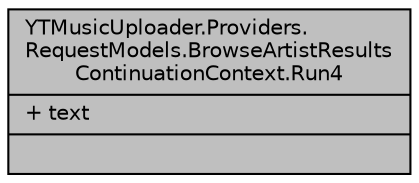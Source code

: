 digraph "YTMusicUploader.Providers.RequestModels.BrowseArtistResultsContinuationContext.Run4"
{
 // LATEX_PDF_SIZE
  edge [fontname="Helvetica",fontsize="10",labelfontname="Helvetica",labelfontsize="10"];
  node [fontname="Helvetica",fontsize="10",shape=record];
  Node1 [label="{YTMusicUploader.Providers.\lRequestModels.BrowseArtistResults\lContinuationContext.Run4\n|+ text\l|}",height=0.2,width=0.4,color="black", fillcolor="grey75", style="filled", fontcolor="black",tooltip=" "];
}

